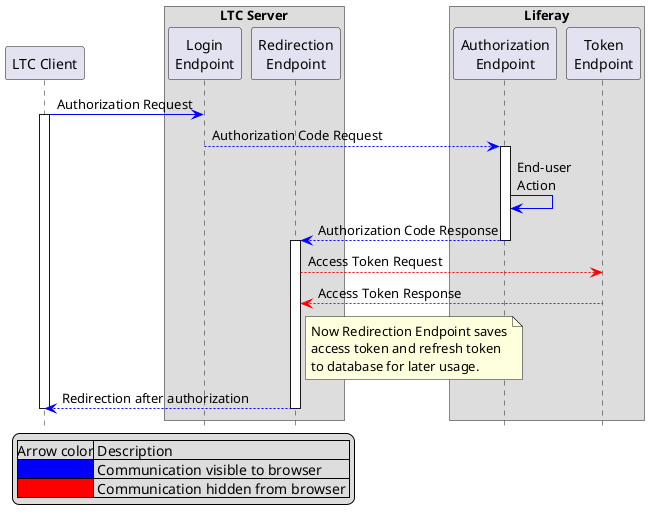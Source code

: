 @startuml
hide footbox
participant "LTC Client" as ltcc

box "LTC Server"
    participant "Login\nEndpoint" as ltcslogin
    participant "Redirection\nEndpoint" as ltcsredir
end box

box "Liferay"
	participant "Authorization\nEndpoint" as lrauth
	participant "Token\nEndpoint" as lrtoken
end box


ltcc [#0000FF]-> ltcslogin: Authorization Request
activate ltcc
ltcslogin [#0000FF]--> lrauth: Authorization Code Request
activate lrauth
lrauth [#0000FF]-> lrauth: End-user\nAction
lrauth [#0000FF]--> ltcsredir: Authorization Code Response
deactivate lrauth
activate ltcsredir
ltcsredir [#ff0000]--> lrtoken: Access Token Request
lrtoken [#ff0000]--> ltcsredir: Access Token Response
note right of ltcsredir
    Now Redirection Endpoint saves
    access token and refresh token
    to database for later usage.
end note
ltcsredir [#0000FF]--> ltcc: Redirection after authorization
deactivate ltcsredir
deactivate ltcc

legend left
    |Arrow color| Description |
    |<#0000FF>| Communication visible to browser |
    |<#FF0000>| Communication hidden from browser |
endlegend

@enduml